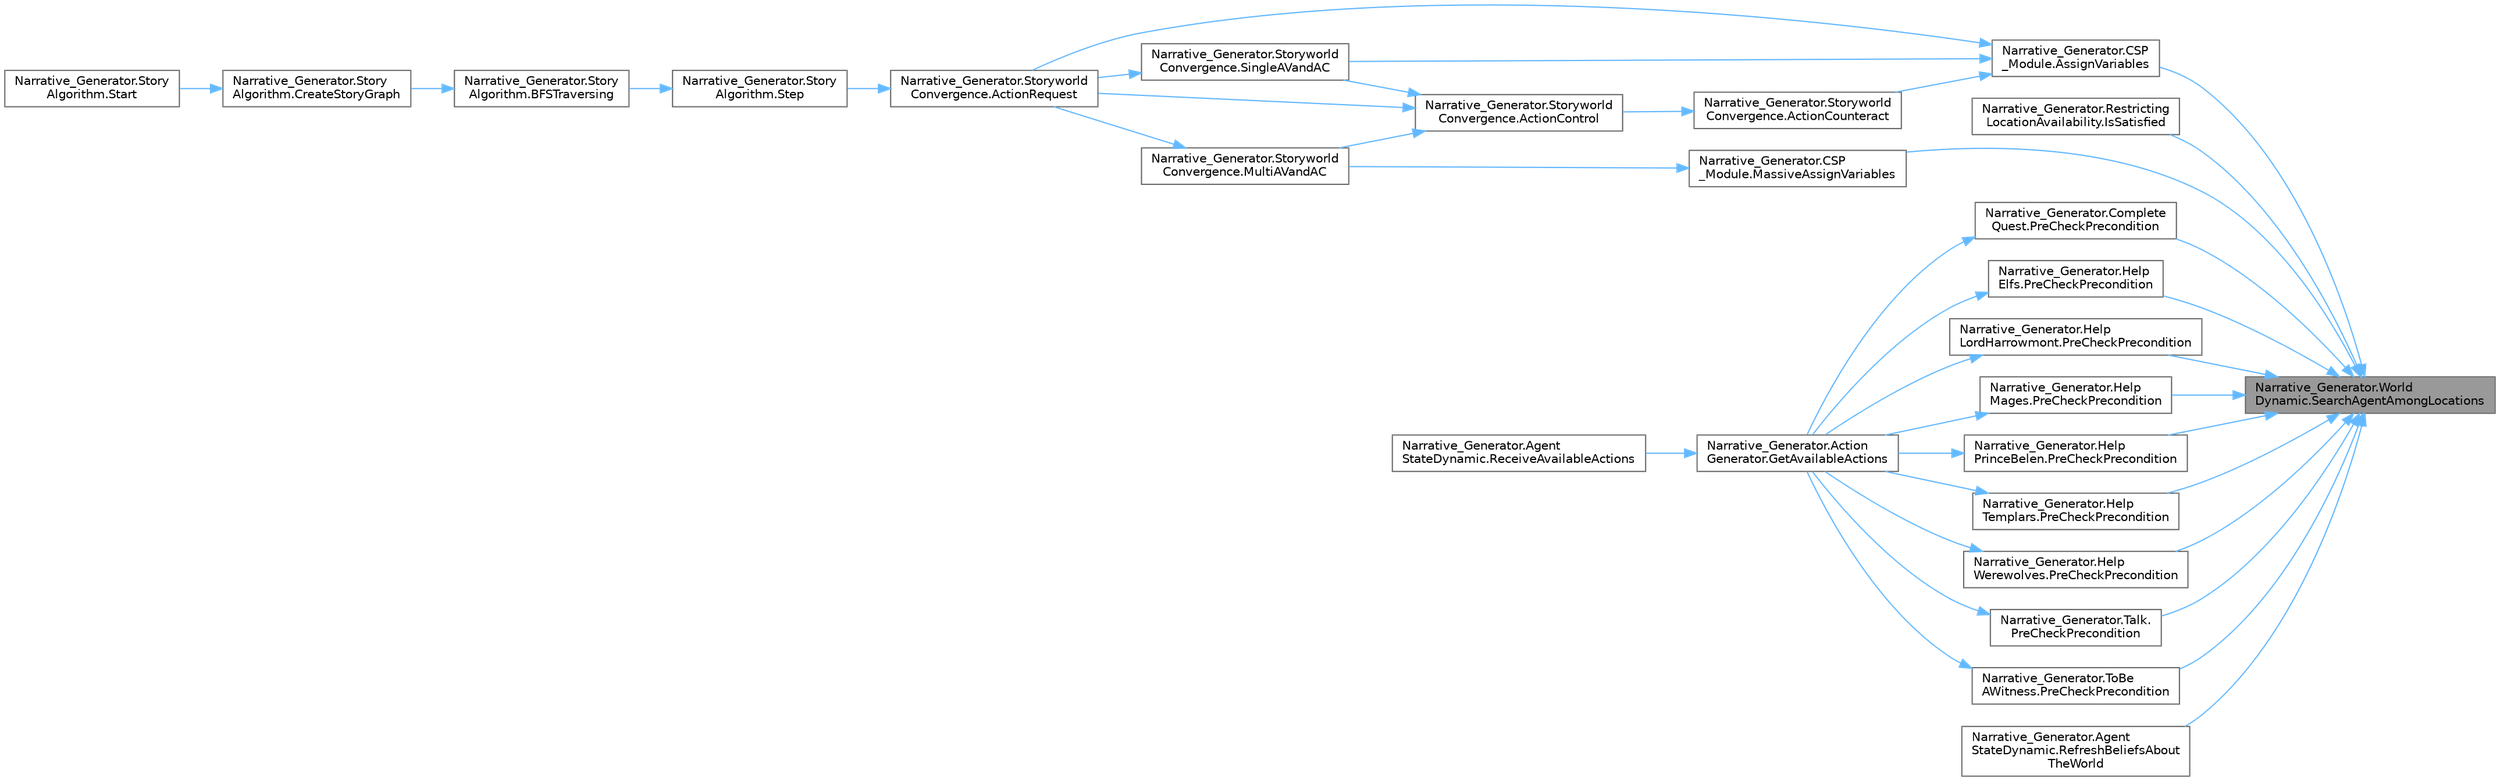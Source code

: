 digraph "Narrative_Generator.WorldDynamic.SearchAgentAmongLocations"
{
 // LATEX_PDF_SIZE
  bgcolor="transparent";
  edge [fontname=Helvetica,fontsize=10,labelfontname=Helvetica,labelfontsize=10];
  node [fontname=Helvetica,fontsize=10,shape=box,height=0.2,width=0.4];
  rankdir="RL";
  Node1 [label="Narrative_Generator.World\lDynamic.SearchAgentAmongLocations",height=0.2,width=0.4,color="gray40", fillcolor="grey60", style="filled", fontcolor="black",tooltip="Returns the static part (name) of the location where the searched agent is located."];
  Node1 -> Node2 [dir="back",color="steelblue1",style="solid"];
  Node2 [label="Narrative_Generator.CSP\l_Module.AssignVariables",height=0.2,width=0.4,color="grey40", fillcolor="white", style="filled",URL="$class_narrative___generator_1_1_c_s_p___module.html#a004316ef422555e62376b259b9fc8e1d",tooltip="A method that assigns parameters to an action."];
  Node2 -> Node3 [dir="back",color="steelblue1",style="solid"];
  Node3 [label="Narrative_Generator.Storyworld\lConvergence.ActionCounteract",height=0.2,width=0.4,color="grey40", fillcolor="white", style="filled",URL="$class_narrative___generator_1_1_storyworld_convergence.html#add86637023cb151bb7e6ec3483cd500a",tooltip="A method that implements the system's response to an action that should not be applied."];
  Node3 -> Node4 [dir="back",color="steelblue1",style="solid"];
  Node4 [label="Narrative_Generator.Storyworld\lConvergence.ActionControl",height=0.2,width=0.4,color="grey40", fillcolor="white", style="filled",URL="$class_narrative___generator_1_1_storyworld_convergence.html#ab63aeb27180c660c584261acd9e7051d",tooltip="Checking the action for violation of the established constraints and the reachability of the goal sta..."];
  Node4 -> Node5 [dir="back",color="steelblue1",style="solid"];
  Node5 [label="Narrative_Generator.Storyworld\lConvergence.ActionRequest",height=0.2,width=0.4,color="grey40", fillcolor="white", style="filled",URL="$class_narrative___generator_1_1_storyworld_convergence.html#a371ff7aeb10e59e3c51971228ea94378",tooltip="The agent updates his beliefs, calculates a plan, chooses an action, assigns variables to it,..."];
  Node5 -> Node6 [dir="back",color="steelblue1",style="solid"];
  Node6 [label="Narrative_Generator.Story\lAlgorithm.Step",height=0.2,width=0.4,color="grey40", fillcolor="white", style="filled",URL="$class_narrative___generator_1_1_story_algorithm.html#a14fcd8daa5dd92cef5b985a754ffa59e",tooltip="Convergence in turn asks agents for actions, checks them, applies them, counteracts them,..."];
  Node6 -> Node7 [dir="back",color="steelblue1",style="solid"];
  Node7 [label="Narrative_Generator.Story\lAlgorithm.BFSTraversing",height=0.2,width=0.4,color="grey40", fillcolor="white", style="filled",URL="$class_narrative___generator_1_1_story_algorithm.html#a7791dc587915617de53183d85424e7aa",tooltip="A method in which we sequentially create a story graph, node by node, starting at the root,..."];
  Node7 -> Node8 [dir="back",color="steelblue1",style="solid"];
  Node8 [label="Narrative_Generator.Story\lAlgorithm.CreateStoryGraph",height=0.2,width=0.4,color="grey40", fillcolor="white", style="filled",URL="$class_narrative___generator_1_1_story_algorithm.html#a14b46d881caea879deaf6900c24930c1",tooltip="The method that controls the creation of the story graph."];
  Node8 -> Node9 [dir="back",color="steelblue1",style="solid"];
  Node9 [label="Narrative_Generator.Story\lAlgorithm.Start",height=0.2,width=0.4,color="grey40", fillcolor="white", style="filled",URL="$class_narrative___generator_1_1_story_algorithm.html#a84193cf4bd94e0c652a31dbb175214d1",tooltip="Method is an entry point that controls the operation of the algorithm (the sequence of launching othe..."];
  Node4 -> Node10 [dir="back",color="steelblue1",style="solid"];
  Node10 [label="Narrative_Generator.Storyworld\lConvergence.MultiAVandAC",height=0.2,width=0.4,color="grey40", fillcolor="white", style="filled",URL="$class_narrative___generator_1_1_storyworld_convergence.html#a27d193b37c3114cc18d690e4846de59c",tooltip="A method that assigns variables (parameters) and checks the constraints of several actions of the sam..."];
  Node10 -> Node5 [dir="back",color="steelblue1",style="solid"];
  Node4 -> Node11 [dir="back",color="steelblue1",style="solid"];
  Node11 [label="Narrative_Generator.Storyworld\lConvergence.SingleAVandAC",height=0.2,width=0.4,color="grey40", fillcolor="white", style="filled",URL="$class_narrative___generator_1_1_storyworld_convergence.html#a89bee4b7f2aaec44bd5aac2d8f020981",tooltip="A method that assigns variables (parameters) and checks the constraints of one specific action."];
  Node11 -> Node5 [dir="back",color="steelblue1",style="solid"];
  Node2 -> Node5 [dir="back",color="steelblue1",style="solid"];
  Node2 -> Node11 [dir="back",color="steelblue1",style="solid"];
  Node1 -> Node12 [dir="back",color="steelblue1",style="solid"];
  Node12 [label="Narrative_Generator.Restricting\lLocationAvailability.IsSatisfied",height=0.2,width=0.4,color="grey40", fillcolor="white", style="filled",URL="$class_narrative___generator_1_1_restricting_location_availability.html#a218257fdc27aaac415e6f1090c7b327f",tooltip="OA method that checks whether the specified world state satisfies constraints."];
  Node1 -> Node13 [dir="back",color="steelblue1",style="solid"];
  Node13 [label="Narrative_Generator.CSP\l_Module.MassiveAssignVariables",height=0.2,width=0.4,color="grey40", fillcolor="white", style="filled",URL="$class_narrative___generator_1_1_c_s_p___module.html#a47d0c1925eae60a0d79aaf0692db44d1",tooltip="Method for assigning parameters to several actions of the same type."];
  Node13 -> Node10 [dir="back",color="steelblue1",style="solid"];
  Node1 -> Node14 [dir="back",color="steelblue1",style="solid"];
  Node14 [label="Narrative_Generator.Complete\lQuest.PreCheckPrecondition",height=0.2,width=0.4,color="grey40", fillcolor="white", style="filled",URL="$class_narrative___generator_1_1_complete_quest.html#a7b82e8f3a3cd89d6fae271208167016b",tooltip="A method that checks the most basic preconditions for an action."];
  Node14 -> Node15 [dir="back",color="steelblue1",style="solid"];
  Node15 [label="Narrative_Generator.Action\lGenerator.GetAvailableActions",height=0.2,width=0.4,color="grey40", fillcolor="white", style="filled",URL="$class_narrative___generator_1_1_action_generator.html#a4452d6b604097b3e5f892d2267d1ff40",tooltip="A method that returns all valid NOW actions for the agent, given the context."];
  Node15 -> Node16 [dir="back",color="steelblue1",style="solid"];
  Node16 [label="Narrative_Generator.Agent\lStateDynamic.ReceiveAvailableActions",height=0.2,width=0.4,color="grey40", fillcolor="white", style="filled",URL="$class_narrative___generator_1_1_agent_state_dynamic.html#a3763f0932f3cd8e9615b67ce43dbf4dd",tooltip="Populates the list of actions available to the agent."];
  Node1 -> Node17 [dir="back",color="steelblue1",style="solid"];
  Node17 [label="Narrative_Generator.Help\lElfs.PreCheckPrecondition",height=0.2,width=0.4,color="grey40", fillcolor="white", style="filled",URL="$class_narrative___generator_1_1_help_elfs.html#a0d9e09b0d4f0ce8eff6ed8573d53dcc0",tooltip="A method that checks the most basic preconditions for an action."];
  Node17 -> Node15 [dir="back",color="steelblue1",style="solid"];
  Node1 -> Node18 [dir="back",color="steelblue1",style="solid"];
  Node18 [label="Narrative_Generator.Help\lLordHarrowmont.PreCheckPrecondition",height=0.2,width=0.4,color="grey40", fillcolor="white", style="filled",URL="$class_narrative___generator_1_1_help_lord_harrowmont.html#a1790493c33f82f907a7118d30b32f16a",tooltip="A method that checks the most basic preconditions for an action."];
  Node18 -> Node15 [dir="back",color="steelblue1",style="solid"];
  Node1 -> Node19 [dir="back",color="steelblue1",style="solid"];
  Node19 [label="Narrative_Generator.Help\lMages.PreCheckPrecondition",height=0.2,width=0.4,color="grey40", fillcolor="white", style="filled",URL="$class_narrative___generator_1_1_help_mages.html#ad154f54d65fa75263f628df0ec150498",tooltip="A method that checks the most basic preconditions for an action."];
  Node19 -> Node15 [dir="back",color="steelblue1",style="solid"];
  Node1 -> Node20 [dir="back",color="steelblue1",style="solid"];
  Node20 [label="Narrative_Generator.Help\lPrinceBelen.PreCheckPrecondition",height=0.2,width=0.4,color="grey40", fillcolor="white", style="filled",URL="$class_narrative___generator_1_1_help_prince_belen.html#a2a505ecf2d8c4d7c70b55a32ca71f534",tooltip="A method that checks the most basic preconditions for an action."];
  Node20 -> Node15 [dir="back",color="steelblue1",style="solid"];
  Node1 -> Node21 [dir="back",color="steelblue1",style="solid"];
  Node21 [label="Narrative_Generator.Help\lTemplars.PreCheckPrecondition",height=0.2,width=0.4,color="grey40", fillcolor="white", style="filled",URL="$class_narrative___generator_1_1_help_templars.html#aed2eb5b32f9b2c330629fcb0094951ae",tooltip="A method that checks the most basic preconditions for an action."];
  Node21 -> Node15 [dir="back",color="steelblue1",style="solid"];
  Node1 -> Node22 [dir="back",color="steelblue1",style="solid"];
  Node22 [label="Narrative_Generator.Help\lWerewolves.PreCheckPrecondition",height=0.2,width=0.4,color="grey40", fillcolor="white", style="filled",URL="$class_narrative___generator_1_1_help_werewolves.html#a0e60f8256e5155c35e46aa9b140b3aca",tooltip="A method that checks the most basic preconditions for an action."];
  Node22 -> Node15 [dir="back",color="steelblue1",style="solid"];
  Node1 -> Node23 [dir="back",color="steelblue1",style="solid"];
  Node23 [label="Narrative_Generator.Talk.\lPreCheckPrecondition",height=0.2,width=0.4,color="grey40", fillcolor="white", style="filled",URL="$class_narrative___generator_1_1_talk.html#af21f8799881ea42d74f1d37f9e4c0e18",tooltip="A method that checks the most basic preconditions for an action."];
  Node23 -> Node15 [dir="back",color="steelblue1",style="solid"];
  Node1 -> Node24 [dir="back",color="steelblue1",style="solid"];
  Node24 [label="Narrative_Generator.ToBe\lAWitness.PreCheckPrecondition",height=0.2,width=0.4,color="grey40", fillcolor="white", style="filled",URL="$class_narrative___generator_1_1_to_be_a_witness.html#aff274bb30334f6b2d73c08b703017f8b",tooltip="A method that checks the most basic preconditions for an action."];
  Node24 -> Node15 [dir="back",color="steelblue1",style="solid"];
  Node1 -> Node25 [dir="back",color="steelblue1",style="solid"];
  Node25 [label="Narrative_Generator.Agent\lStateDynamic.RefreshBeliefsAbout\lTheWorld",height=0.2,width=0.4,color="grey40", fillcolor="white", style="filled",URL="$class_narrative___generator_1_1_agent_state_dynamic.html#ac9e10bc7d964afb9d06d7673018f6f2e",tooltip="Updates the agent's beliefs about the location where he is."];
}

